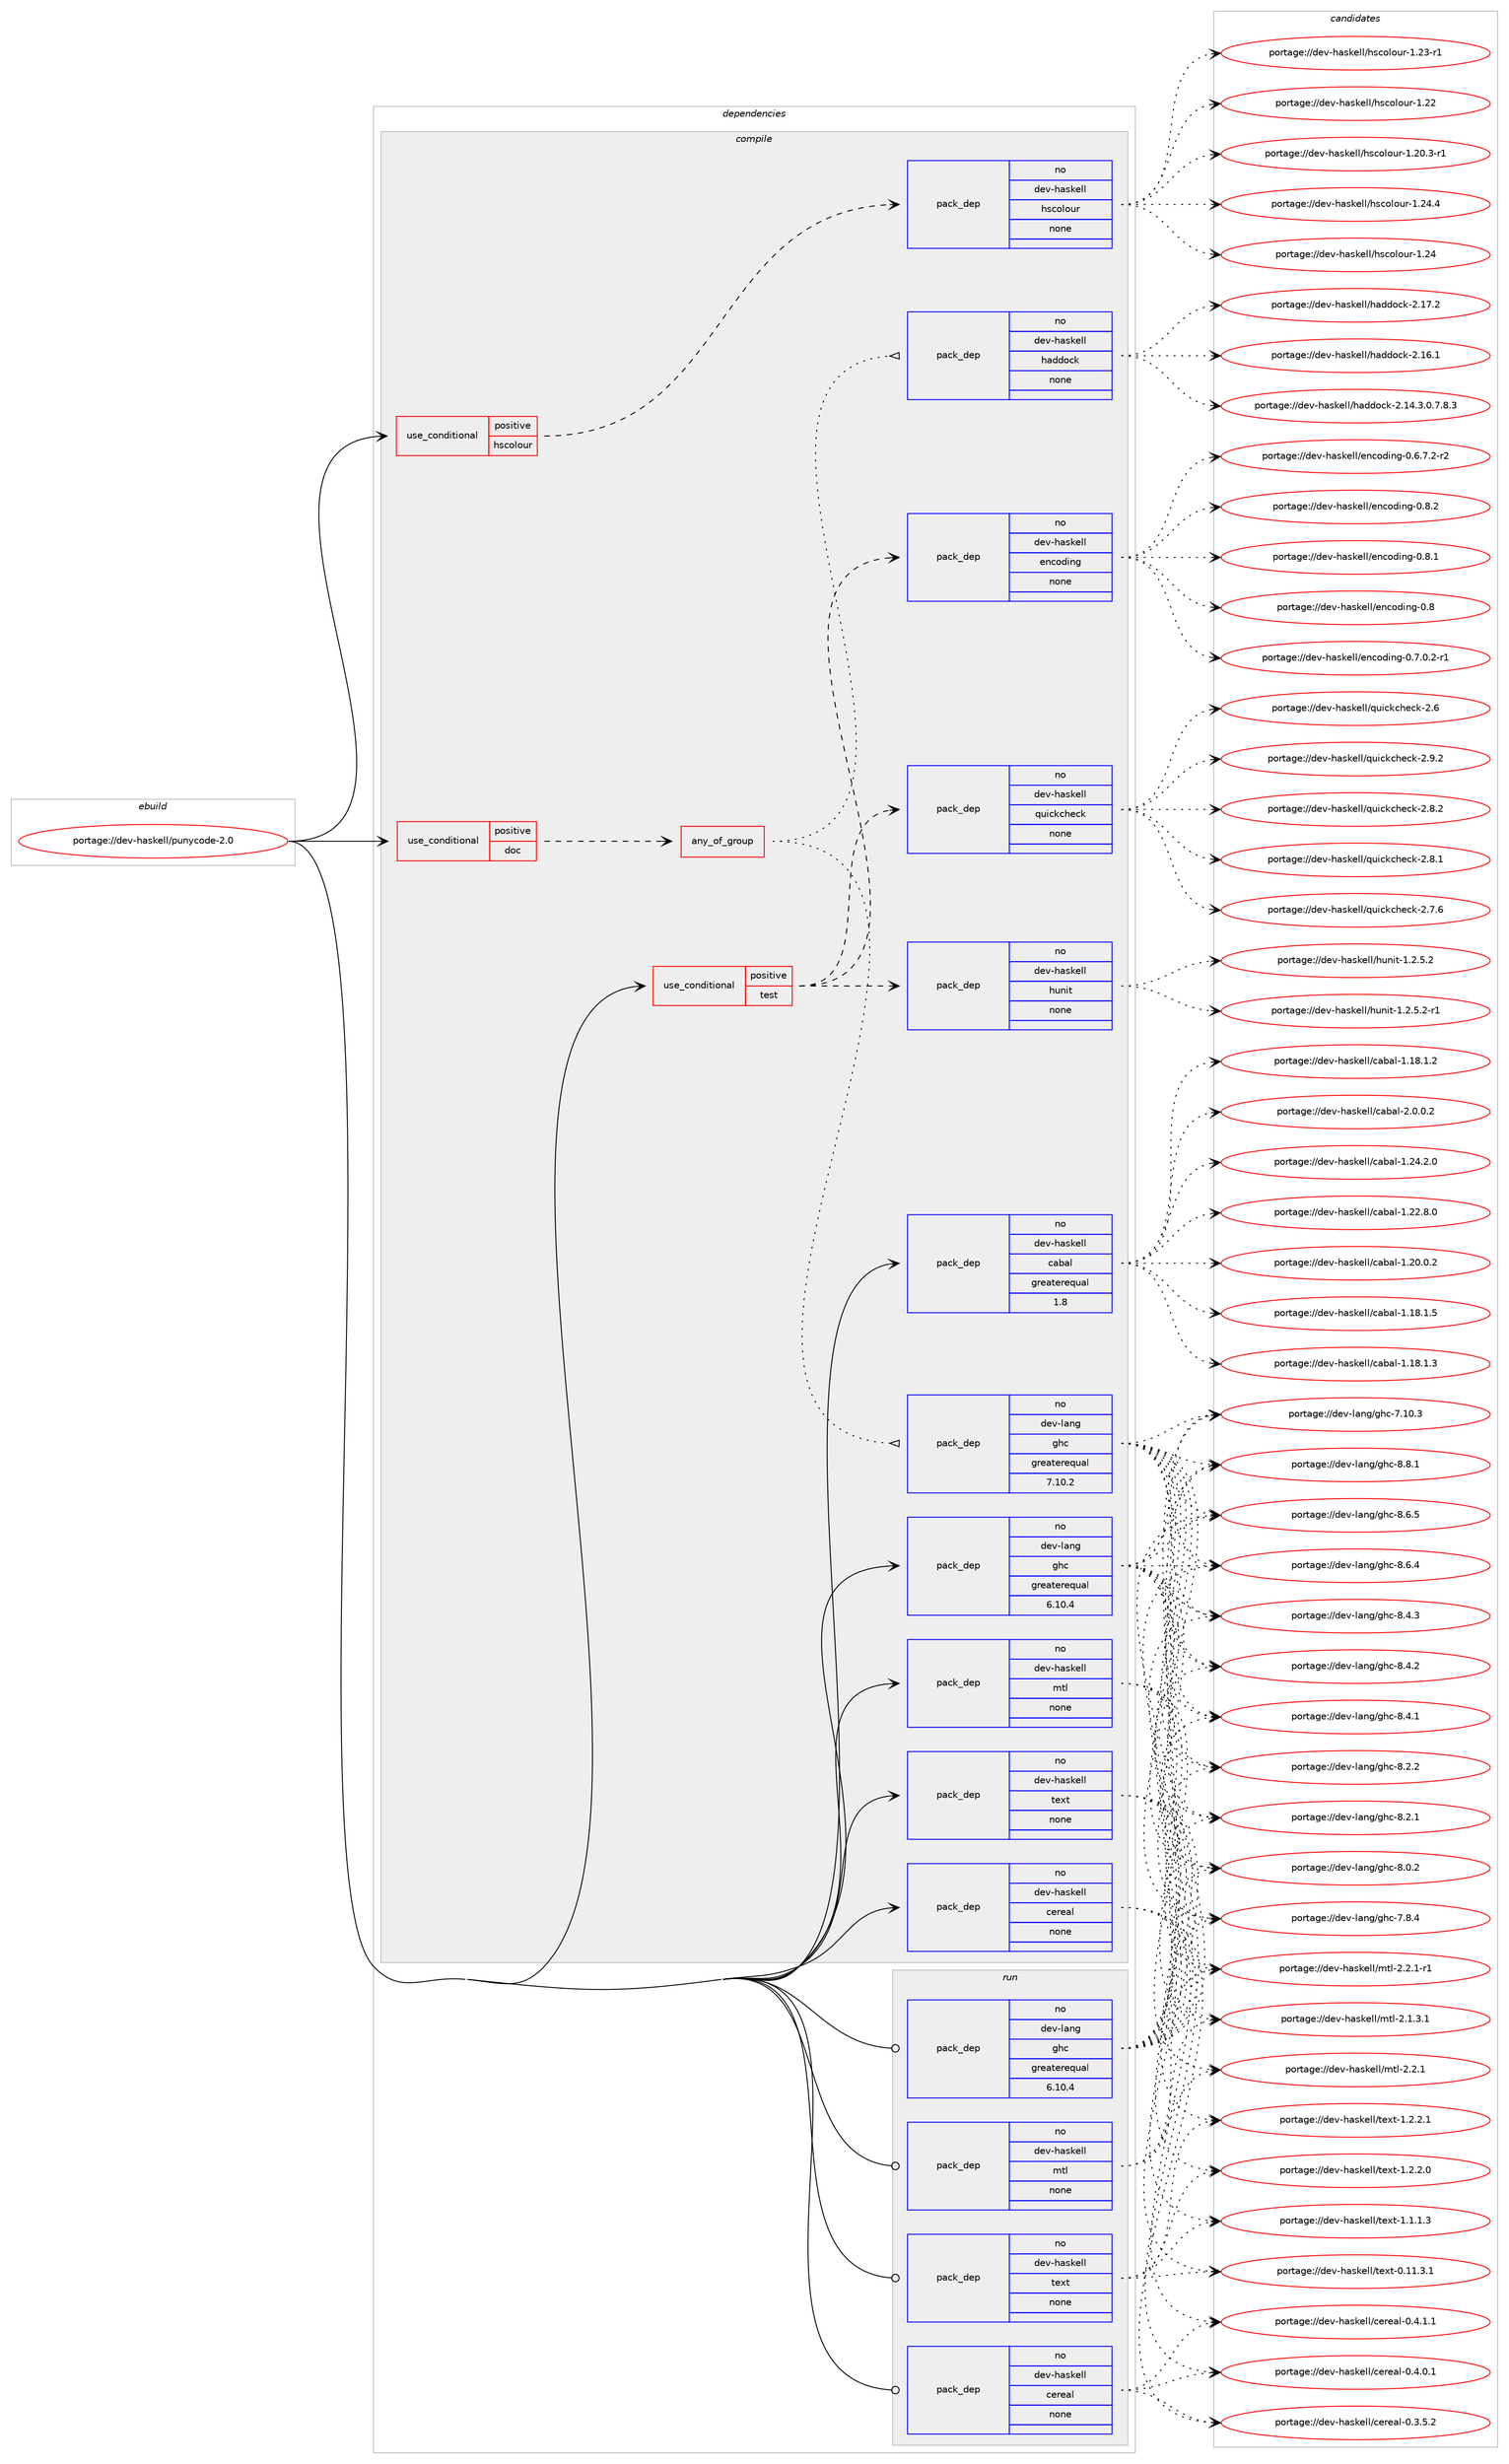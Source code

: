 digraph prolog {

# *************
# Graph options
# *************

newrank=true;
concentrate=true;
compound=true;
graph [rankdir=LR,fontname=Helvetica,fontsize=10,ranksep=1.5];#, ranksep=2.5, nodesep=0.2];
edge  [arrowhead=vee];
node  [fontname=Helvetica,fontsize=10];

# **********
# The ebuild
# **********

subgraph cluster_leftcol {
color=gray;
label=<<i>ebuild</i>>;
id [label="portage://dev-haskell/punycode-2.0", color=red, width=4, href="../dev-haskell/punycode-2.0.svg"];
}

# ****************
# The dependencies
# ****************

subgraph cluster_midcol {
color=gray;
label=<<i>dependencies</i>>;
subgraph cluster_compile {
fillcolor="#eeeeee";
style=filled;
label=<<i>compile</i>>;
subgraph cond132107 {
dependency547607 [label=<<TABLE BORDER="0" CELLBORDER="1" CELLSPACING="0" CELLPADDING="4"><TR><TD ROWSPAN="3" CELLPADDING="10">use_conditional</TD></TR><TR><TD>positive</TD></TR><TR><TD>doc</TD></TR></TABLE>>, shape=none, color=red];
subgraph any5877 {
dependency547608 [label=<<TABLE BORDER="0" CELLBORDER="1" CELLSPACING="0" CELLPADDING="4"><TR><TD CELLPADDING="10">any_of_group</TD></TR></TABLE>>, shape=none, color=red];subgraph pack409386 {
dependency547609 [label=<<TABLE BORDER="0" CELLBORDER="1" CELLSPACING="0" CELLPADDING="4" WIDTH="220"><TR><TD ROWSPAN="6" CELLPADDING="30">pack_dep</TD></TR><TR><TD WIDTH="110">no</TD></TR><TR><TD>dev-haskell</TD></TR><TR><TD>haddock</TD></TR><TR><TD>none</TD></TR><TR><TD></TD></TR></TABLE>>, shape=none, color=blue];
}
dependency547608:e -> dependency547609:w [weight=20,style="dotted",arrowhead="oinv"];
subgraph pack409387 {
dependency547610 [label=<<TABLE BORDER="0" CELLBORDER="1" CELLSPACING="0" CELLPADDING="4" WIDTH="220"><TR><TD ROWSPAN="6" CELLPADDING="30">pack_dep</TD></TR><TR><TD WIDTH="110">no</TD></TR><TR><TD>dev-lang</TD></TR><TR><TD>ghc</TD></TR><TR><TD>greaterequal</TD></TR><TR><TD>7.10.2</TD></TR></TABLE>>, shape=none, color=blue];
}
dependency547608:e -> dependency547610:w [weight=20,style="dotted",arrowhead="oinv"];
}
dependency547607:e -> dependency547608:w [weight=20,style="dashed",arrowhead="vee"];
}
id:e -> dependency547607:w [weight=20,style="solid",arrowhead="vee"];
subgraph cond132108 {
dependency547611 [label=<<TABLE BORDER="0" CELLBORDER="1" CELLSPACING="0" CELLPADDING="4"><TR><TD ROWSPAN="3" CELLPADDING="10">use_conditional</TD></TR><TR><TD>positive</TD></TR><TR><TD>hscolour</TD></TR></TABLE>>, shape=none, color=red];
subgraph pack409388 {
dependency547612 [label=<<TABLE BORDER="0" CELLBORDER="1" CELLSPACING="0" CELLPADDING="4" WIDTH="220"><TR><TD ROWSPAN="6" CELLPADDING="30">pack_dep</TD></TR><TR><TD WIDTH="110">no</TD></TR><TR><TD>dev-haskell</TD></TR><TR><TD>hscolour</TD></TR><TR><TD>none</TD></TR><TR><TD></TD></TR></TABLE>>, shape=none, color=blue];
}
dependency547611:e -> dependency547612:w [weight=20,style="dashed",arrowhead="vee"];
}
id:e -> dependency547611:w [weight=20,style="solid",arrowhead="vee"];
subgraph cond132109 {
dependency547613 [label=<<TABLE BORDER="0" CELLBORDER="1" CELLSPACING="0" CELLPADDING="4"><TR><TD ROWSPAN="3" CELLPADDING="10">use_conditional</TD></TR><TR><TD>positive</TD></TR><TR><TD>test</TD></TR></TABLE>>, shape=none, color=red];
subgraph pack409389 {
dependency547614 [label=<<TABLE BORDER="0" CELLBORDER="1" CELLSPACING="0" CELLPADDING="4" WIDTH="220"><TR><TD ROWSPAN="6" CELLPADDING="30">pack_dep</TD></TR><TR><TD WIDTH="110">no</TD></TR><TR><TD>dev-haskell</TD></TR><TR><TD>encoding</TD></TR><TR><TD>none</TD></TR><TR><TD></TD></TR></TABLE>>, shape=none, color=blue];
}
dependency547613:e -> dependency547614:w [weight=20,style="dashed",arrowhead="vee"];
subgraph pack409390 {
dependency547615 [label=<<TABLE BORDER="0" CELLBORDER="1" CELLSPACING="0" CELLPADDING="4" WIDTH="220"><TR><TD ROWSPAN="6" CELLPADDING="30">pack_dep</TD></TR><TR><TD WIDTH="110">no</TD></TR><TR><TD>dev-haskell</TD></TR><TR><TD>hunit</TD></TR><TR><TD>none</TD></TR><TR><TD></TD></TR></TABLE>>, shape=none, color=blue];
}
dependency547613:e -> dependency547615:w [weight=20,style="dashed",arrowhead="vee"];
subgraph pack409391 {
dependency547616 [label=<<TABLE BORDER="0" CELLBORDER="1" CELLSPACING="0" CELLPADDING="4" WIDTH="220"><TR><TD ROWSPAN="6" CELLPADDING="30">pack_dep</TD></TR><TR><TD WIDTH="110">no</TD></TR><TR><TD>dev-haskell</TD></TR><TR><TD>quickcheck</TD></TR><TR><TD>none</TD></TR><TR><TD></TD></TR></TABLE>>, shape=none, color=blue];
}
dependency547613:e -> dependency547616:w [weight=20,style="dashed",arrowhead="vee"];
}
id:e -> dependency547613:w [weight=20,style="solid",arrowhead="vee"];
subgraph pack409392 {
dependency547617 [label=<<TABLE BORDER="0" CELLBORDER="1" CELLSPACING="0" CELLPADDING="4" WIDTH="220"><TR><TD ROWSPAN="6" CELLPADDING="30">pack_dep</TD></TR><TR><TD WIDTH="110">no</TD></TR><TR><TD>dev-haskell</TD></TR><TR><TD>cabal</TD></TR><TR><TD>greaterequal</TD></TR><TR><TD>1.8</TD></TR></TABLE>>, shape=none, color=blue];
}
id:e -> dependency547617:w [weight=20,style="solid",arrowhead="vee"];
subgraph pack409393 {
dependency547618 [label=<<TABLE BORDER="0" CELLBORDER="1" CELLSPACING="0" CELLPADDING="4" WIDTH="220"><TR><TD ROWSPAN="6" CELLPADDING="30">pack_dep</TD></TR><TR><TD WIDTH="110">no</TD></TR><TR><TD>dev-haskell</TD></TR><TR><TD>cereal</TD></TR><TR><TD>none</TD></TR><TR><TD></TD></TR></TABLE>>, shape=none, color=blue];
}
id:e -> dependency547618:w [weight=20,style="solid",arrowhead="vee"];
subgraph pack409394 {
dependency547619 [label=<<TABLE BORDER="0" CELLBORDER="1" CELLSPACING="0" CELLPADDING="4" WIDTH="220"><TR><TD ROWSPAN="6" CELLPADDING="30">pack_dep</TD></TR><TR><TD WIDTH="110">no</TD></TR><TR><TD>dev-haskell</TD></TR><TR><TD>mtl</TD></TR><TR><TD>none</TD></TR><TR><TD></TD></TR></TABLE>>, shape=none, color=blue];
}
id:e -> dependency547619:w [weight=20,style="solid",arrowhead="vee"];
subgraph pack409395 {
dependency547620 [label=<<TABLE BORDER="0" CELLBORDER="1" CELLSPACING="0" CELLPADDING="4" WIDTH="220"><TR><TD ROWSPAN="6" CELLPADDING="30">pack_dep</TD></TR><TR><TD WIDTH="110">no</TD></TR><TR><TD>dev-haskell</TD></TR><TR><TD>text</TD></TR><TR><TD>none</TD></TR><TR><TD></TD></TR></TABLE>>, shape=none, color=blue];
}
id:e -> dependency547620:w [weight=20,style="solid",arrowhead="vee"];
subgraph pack409396 {
dependency547621 [label=<<TABLE BORDER="0" CELLBORDER="1" CELLSPACING="0" CELLPADDING="4" WIDTH="220"><TR><TD ROWSPAN="6" CELLPADDING="30">pack_dep</TD></TR><TR><TD WIDTH="110">no</TD></TR><TR><TD>dev-lang</TD></TR><TR><TD>ghc</TD></TR><TR><TD>greaterequal</TD></TR><TR><TD>6.10.4</TD></TR></TABLE>>, shape=none, color=blue];
}
id:e -> dependency547621:w [weight=20,style="solid",arrowhead="vee"];
}
subgraph cluster_compileandrun {
fillcolor="#eeeeee";
style=filled;
label=<<i>compile and run</i>>;
}
subgraph cluster_run {
fillcolor="#eeeeee";
style=filled;
label=<<i>run</i>>;
subgraph pack409397 {
dependency547622 [label=<<TABLE BORDER="0" CELLBORDER="1" CELLSPACING="0" CELLPADDING="4" WIDTH="220"><TR><TD ROWSPAN="6" CELLPADDING="30">pack_dep</TD></TR><TR><TD WIDTH="110">no</TD></TR><TR><TD>dev-haskell</TD></TR><TR><TD>cereal</TD></TR><TR><TD>none</TD></TR><TR><TD></TD></TR></TABLE>>, shape=none, color=blue];
}
id:e -> dependency547622:w [weight=20,style="solid",arrowhead="odot"];
subgraph pack409398 {
dependency547623 [label=<<TABLE BORDER="0" CELLBORDER="1" CELLSPACING="0" CELLPADDING="4" WIDTH="220"><TR><TD ROWSPAN="6" CELLPADDING="30">pack_dep</TD></TR><TR><TD WIDTH="110">no</TD></TR><TR><TD>dev-haskell</TD></TR><TR><TD>mtl</TD></TR><TR><TD>none</TD></TR><TR><TD></TD></TR></TABLE>>, shape=none, color=blue];
}
id:e -> dependency547623:w [weight=20,style="solid",arrowhead="odot"];
subgraph pack409399 {
dependency547624 [label=<<TABLE BORDER="0" CELLBORDER="1" CELLSPACING="0" CELLPADDING="4" WIDTH="220"><TR><TD ROWSPAN="6" CELLPADDING="30">pack_dep</TD></TR><TR><TD WIDTH="110">no</TD></TR><TR><TD>dev-haskell</TD></TR><TR><TD>text</TD></TR><TR><TD>none</TD></TR><TR><TD></TD></TR></TABLE>>, shape=none, color=blue];
}
id:e -> dependency547624:w [weight=20,style="solid",arrowhead="odot"];
subgraph pack409400 {
dependency547625 [label=<<TABLE BORDER="0" CELLBORDER="1" CELLSPACING="0" CELLPADDING="4" WIDTH="220"><TR><TD ROWSPAN="6" CELLPADDING="30">pack_dep</TD></TR><TR><TD WIDTH="110">no</TD></TR><TR><TD>dev-lang</TD></TR><TR><TD>ghc</TD></TR><TR><TD>greaterequal</TD></TR><TR><TD>6.10.4</TD></TR></TABLE>>, shape=none, color=blue];
}
id:e -> dependency547625:w [weight=20,style="solid",arrowhead="odot"];
}
}

# **************
# The candidates
# **************

subgraph cluster_choices {
rank=same;
color=gray;
label=<<i>candidates</i>>;

subgraph choice409386 {
color=black;
nodesep=1;
choice100101118451049711510710110810847104971001001119910745504649554650 [label="portage://dev-haskell/haddock-2.17.2", color=red, width=4,href="../dev-haskell/haddock-2.17.2.svg"];
choice100101118451049711510710110810847104971001001119910745504649544649 [label="portage://dev-haskell/haddock-2.16.1", color=red, width=4,href="../dev-haskell/haddock-2.16.1.svg"];
choice1001011184510497115107101108108471049710010011199107455046495246514648465546564651 [label="portage://dev-haskell/haddock-2.14.3.0.7.8.3", color=red, width=4,href="../dev-haskell/haddock-2.14.3.0.7.8.3.svg"];
dependency547609:e -> choice100101118451049711510710110810847104971001001119910745504649554650:w [style=dotted,weight="100"];
dependency547609:e -> choice100101118451049711510710110810847104971001001119910745504649544649:w [style=dotted,weight="100"];
dependency547609:e -> choice1001011184510497115107101108108471049710010011199107455046495246514648465546564651:w [style=dotted,weight="100"];
}
subgraph choice409387 {
color=black;
nodesep=1;
choice10010111845108971101034710310499455646564649 [label="portage://dev-lang/ghc-8.8.1", color=red, width=4,href="../dev-lang/ghc-8.8.1.svg"];
choice10010111845108971101034710310499455646544653 [label="portage://dev-lang/ghc-8.6.5", color=red, width=4,href="../dev-lang/ghc-8.6.5.svg"];
choice10010111845108971101034710310499455646544652 [label="portage://dev-lang/ghc-8.6.4", color=red, width=4,href="../dev-lang/ghc-8.6.4.svg"];
choice10010111845108971101034710310499455646524651 [label="portage://dev-lang/ghc-8.4.3", color=red, width=4,href="../dev-lang/ghc-8.4.3.svg"];
choice10010111845108971101034710310499455646524650 [label="portage://dev-lang/ghc-8.4.2", color=red, width=4,href="../dev-lang/ghc-8.4.2.svg"];
choice10010111845108971101034710310499455646524649 [label="portage://dev-lang/ghc-8.4.1", color=red, width=4,href="../dev-lang/ghc-8.4.1.svg"];
choice10010111845108971101034710310499455646504650 [label="portage://dev-lang/ghc-8.2.2", color=red, width=4,href="../dev-lang/ghc-8.2.2.svg"];
choice10010111845108971101034710310499455646504649 [label="portage://dev-lang/ghc-8.2.1", color=red, width=4,href="../dev-lang/ghc-8.2.1.svg"];
choice10010111845108971101034710310499455646484650 [label="portage://dev-lang/ghc-8.0.2", color=red, width=4,href="../dev-lang/ghc-8.0.2.svg"];
choice10010111845108971101034710310499455546564652 [label="portage://dev-lang/ghc-7.8.4", color=red, width=4,href="../dev-lang/ghc-7.8.4.svg"];
choice1001011184510897110103471031049945554649484651 [label="portage://dev-lang/ghc-7.10.3", color=red, width=4,href="../dev-lang/ghc-7.10.3.svg"];
dependency547610:e -> choice10010111845108971101034710310499455646564649:w [style=dotted,weight="100"];
dependency547610:e -> choice10010111845108971101034710310499455646544653:w [style=dotted,weight="100"];
dependency547610:e -> choice10010111845108971101034710310499455646544652:w [style=dotted,weight="100"];
dependency547610:e -> choice10010111845108971101034710310499455646524651:w [style=dotted,weight="100"];
dependency547610:e -> choice10010111845108971101034710310499455646524650:w [style=dotted,weight="100"];
dependency547610:e -> choice10010111845108971101034710310499455646524649:w [style=dotted,weight="100"];
dependency547610:e -> choice10010111845108971101034710310499455646504650:w [style=dotted,weight="100"];
dependency547610:e -> choice10010111845108971101034710310499455646504649:w [style=dotted,weight="100"];
dependency547610:e -> choice10010111845108971101034710310499455646484650:w [style=dotted,weight="100"];
dependency547610:e -> choice10010111845108971101034710310499455546564652:w [style=dotted,weight="100"];
dependency547610:e -> choice1001011184510897110103471031049945554649484651:w [style=dotted,weight="100"];
}
subgraph choice409388 {
color=black;
nodesep=1;
choice1001011184510497115107101108108471041159911110811111711445494650524652 [label="portage://dev-haskell/hscolour-1.24.4", color=red, width=4,href="../dev-haskell/hscolour-1.24.4.svg"];
choice100101118451049711510710110810847104115991111081111171144549465052 [label="portage://dev-haskell/hscolour-1.24", color=red, width=4,href="../dev-haskell/hscolour-1.24.svg"];
choice1001011184510497115107101108108471041159911110811111711445494650514511449 [label="portage://dev-haskell/hscolour-1.23-r1", color=red, width=4,href="../dev-haskell/hscolour-1.23-r1.svg"];
choice100101118451049711510710110810847104115991111081111171144549465050 [label="portage://dev-haskell/hscolour-1.22", color=red, width=4,href="../dev-haskell/hscolour-1.22.svg"];
choice10010111845104971151071011081084710411599111108111117114454946504846514511449 [label="portage://dev-haskell/hscolour-1.20.3-r1", color=red, width=4,href="../dev-haskell/hscolour-1.20.3-r1.svg"];
dependency547612:e -> choice1001011184510497115107101108108471041159911110811111711445494650524652:w [style=dotted,weight="100"];
dependency547612:e -> choice100101118451049711510710110810847104115991111081111171144549465052:w [style=dotted,weight="100"];
dependency547612:e -> choice1001011184510497115107101108108471041159911110811111711445494650514511449:w [style=dotted,weight="100"];
dependency547612:e -> choice100101118451049711510710110810847104115991111081111171144549465050:w [style=dotted,weight="100"];
dependency547612:e -> choice10010111845104971151071011081084710411599111108111117114454946504846514511449:w [style=dotted,weight="100"];
}
subgraph choice409389 {
color=black;
nodesep=1;
choice10010111845104971151071011081084710111099111100105110103454846564650 [label="portage://dev-haskell/encoding-0.8.2", color=red, width=4,href="../dev-haskell/encoding-0.8.2.svg"];
choice10010111845104971151071011081084710111099111100105110103454846564649 [label="portage://dev-haskell/encoding-0.8.1", color=red, width=4,href="../dev-haskell/encoding-0.8.1.svg"];
choice1001011184510497115107101108108471011109911110010511010345484656 [label="portage://dev-haskell/encoding-0.8", color=red, width=4,href="../dev-haskell/encoding-0.8.svg"];
choice1001011184510497115107101108108471011109911110010511010345484655464846504511449 [label="portage://dev-haskell/encoding-0.7.0.2-r1", color=red, width=4,href="../dev-haskell/encoding-0.7.0.2-r1.svg"];
choice1001011184510497115107101108108471011109911110010511010345484654465546504511450 [label="portage://dev-haskell/encoding-0.6.7.2-r2", color=red, width=4,href="../dev-haskell/encoding-0.6.7.2-r2.svg"];
dependency547614:e -> choice10010111845104971151071011081084710111099111100105110103454846564650:w [style=dotted,weight="100"];
dependency547614:e -> choice10010111845104971151071011081084710111099111100105110103454846564649:w [style=dotted,weight="100"];
dependency547614:e -> choice1001011184510497115107101108108471011109911110010511010345484656:w [style=dotted,weight="100"];
dependency547614:e -> choice1001011184510497115107101108108471011109911110010511010345484655464846504511449:w [style=dotted,weight="100"];
dependency547614:e -> choice1001011184510497115107101108108471011109911110010511010345484654465546504511450:w [style=dotted,weight="100"];
}
subgraph choice409390 {
color=black;
nodesep=1;
choice10010111845104971151071011081084710411711010511645494650465346504511449 [label="portage://dev-haskell/hunit-1.2.5.2-r1", color=red, width=4,href="../dev-haskell/hunit-1.2.5.2-r1.svg"];
choice1001011184510497115107101108108471041171101051164549465046534650 [label="portage://dev-haskell/hunit-1.2.5.2", color=red, width=4,href="../dev-haskell/hunit-1.2.5.2.svg"];
dependency547615:e -> choice10010111845104971151071011081084710411711010511645494650465346504511449:w [style=dotted,weight="100"];
dependency547615:e -> choice1001011184510497115107101108108471041171101051164549465046534650:w [style=dotted,weight="100"];
}
subgraph choice409391 {
color=black;
nodesep=1;
choice100101118451049711510710110810847113117105991079910410199107455046574650 [label="portage://dev-haskell/quickcheck-2.9.2", color=red, width=4,href="../dev-haskell/quickcheck-2.9.2.svg"];
choice100101118451049711510710110810847113117105991079910410199107455046564650 [label="portage://dev-haskell/quickcheck-2.8.2", color=red, width=4,href="../dev-haskell/quickcheck-2.8.2.svg"];
choice100101118451049711510710110810847113117105991079910410199107455046564649 [label="portage://dev-haskell/quickcheck-2.8.1", color=red, width=4,href="../dev-haskell/quickcheck-2.8.1.svg"];
choice100101118451049711510710110810847113117105991079910410199107455046554654 [label="portage://dev-haskell/quickcheck-2.7.6", color=red, width=4,href="../dev-haskell/quickcheck-2.7.6.svg"];
choice10010111845104971151071011081084711311710599107991041019910745504654 [label="portage://dev-haskell/quickcheck-2.6", color=red, width=4,href="../dev-haskell/quickcheck-2.6.svg"];
dependency547616:e -> choice100101118451049711510710110810847113117105991079910410199107455046574650:w [style=dotted,weight="100"];
dependency547616:e -> choice100101118451049711510710110810847113117105991079910410199107455046564650:w [style=dotted,weight="100"];
dependency547616:e -> choice100101118451049711510710110810847113117105991079910410199107455046564649:w [style=dotted,weight="100"];
dependency547616:e -> choice100101118451049711510710110810847113117105991079910410199107455046554654:w [style=dotted,weight="100"];
dependency547616:e -> choice10010111845104971151071011081084711311710599107991041019910745504654:w [style=dotted,weight="100"];
}
subgraph choice409392 {
color=black;
nodesep=1;
choice100101118451049711510710110810847999798971084550464846484650 [label="portage://dev-haskell/cabal-2.0.0.2", color=red, width=4,href="../dev-haskell/cabal-2.0.0.2.svg"];
choice10010111845104971151071011081084799979897108454946505246504648 [label="portage://dev-haskell/cabal-1.24.2.0", color=red, width=4,href="../dev-haskell/cabal-1.24.2.0.svg"];
choice10010111845104971151071011081084799979897108454946505046564648 [label="portage://dev-haskell/cabal-1.22.8.0", color=red, width=4,href="../dev-haskell/cabal-1.22.8.0.svg"];
choice10010111845104971151071011081084799979897108454946504846484650 [label="portage://dev-haskell/cabal-1.20.0.2", color=red, width=4,href="../dev-haskell/cabal-1.20.0.2.svg"];
choice10010111845104971151071011081084799979897108454946495646494653 [label="portage://dev-haskell/cabal-1.18.1.5", color=red, width=4,href="../dev-haskell/cabal-1.18.1.5.svg"];
choice10010111845104971151071011081084799979897108454946495646494651 [label="portage://dev-haskell/cabal-1.18.1.3", color=red, width=4,href="../dev-haskell/cabal-1.18.1.3.svg"];
choice10010111845104971151071011081084799979897108454946495646494650 [label="portage://dev-haskell/cabal-1.18.1.2", color=red, width=4,href="../dev-haskell/cabal-1.18.1.2.svg"];
dependency547617:e -> choice100101118451049711510710110810847999798971084550464846484650:w [style=dotted,weight="100"];
dependency547617:e -> choice10010111845104971151071011081084799979897108454946505246504648:w [style=dotted,weight="100"];
dependency547617:e -> choice10010111845104971151071011081084799979897108454946505046564648:w [style=dotted,weight="100"];
dependency547617:e -> choice10010111845104971151071011081084799979897108454946504846484650:w [style=dotted,weight="100"];
dependency547617:e -> choice10010111845104971151071011081084799979897108454946495646494653:w [style=dotted,weight="100"];
dependency547617:e -> choice10010111845104971151071011081084799979897108454946495646494651:w [style=dotted,weight="100"];
dependency547617:e -> choice10010111845104971151071011081084799979897108454946495646494650:w [style=dotted,weight="100"];
}
subgraph choice409393 {
color=black;
nodesep=1;
choice10010111845104971151071011081084799101114101971084548465246494649 [label="portage://dev-haskell/cereal-0.4.1.1", color=red, width=4,href="../dev-haskell/cereal-0.4.1.1.svg"];
choice10010111845104971151071011081084799101114101971084548465246484649 [label="portage://dev-haskell/cereal-0.4.0.1", color=red, width=4,href="../dev-haskell/cereal-0.4.0.1.svg"];
choice10010111845104971151071011081084799101114101971084548465146534650 [label="portage://dev-haskell/cereal-0.3.5.2", color=red, width=4,href="../dev-haskell/cereal-0.3.5.2.svg"];
dependency547618:e -> choice10010111845104971151071011081084799101114101971084548465246494649:w [style=dotted,weight="100"];
dependency547618:e -> choice10010111845104971151071011081084799101114101971084548465246484649:w [style=dotted,weight="100"];
dependency547618:e -> choice10010111845104971151071011081084799101114101971084548465146534650:w [style=dotted,weight="100"];
}
subgraph choice409394 {
color=black;
nodesep=1;
choice1001011184510497115107101108108471091161084550465046494511449 [label="portage://dev-haskell/mtl-2.2.1-r1", color=red, width=4,href="../dev-haskell/mtl-2.2.1-r1.svg"];
choice100101118451049711510710110810847109116108455046504649 [label="portage://dev-haskell/mtl-2.2.1", color=red, width=4,href="../dev-haskell/mtl-2.2.1.svg"];
choice1001011184510497115107101108108471091161084550464946514649 [label="portage://dev-haskell/mtl-2.1.3.1", color=red, width=4,href="../dev-haskell/mtl-2.1.3.1.svg"];
dependency547619:e -> choice1001011184510497115107101108108471091161084550465046494511449:w [style=dotted,weight="100"];
dependency547619:e -> choice100101118451049711510710110810847109116108455046504649:w [style=dotted,weight="100"];
dependency547619:e -> choice1001011184510497115107101108108471091161084550464946514649:w [style=dotted,weight="100"];
}
subgraph choice409395 {
color=black;
nodesep=1;
choice1001011184510497115107101108108471161011201164549465046504649 [label="portage://dev-haskell/text-1.2.2.1", color=red, width=4,href="../dev-haskell/text-1.2.2.1.svg"];
choice1001011184510497115107101108108471161011201164549465046504648 [label="portage://dev-haskell/text-1.2.2.0", color=red, width=4,href="../dev-haskell/text-1.2.2.0.svg"];
choice1001011184510497115107101108108471161011201164549464946494651 [label="portage://dev-haskell/text-1.1.1.3", color=red, width=4,href="../dev-haskell/text-1.1.1.3.svg"];
choice100101118451049711510710110810847116101120116454846494946514649 [label="portage://dev-haskell/text-0.11.3.1", color=red, width=4,href="../dev-haskell/text-0.11.3.1.svg"];
dependency547620:e -> choice1001011184510497115107101108108471161011201164549465046504649:w [style=dotted,weight="100"];
dependency547620:e -> choice1001011184510497115107101108108471161011201164549465046504648:w [style=dotted,weight="100"];
dependency547620:e -> choice1001011184510497115107101108108471161011201164549464946494651:w [style=dotted,weight="100"];
dependency547620:e -> choice100101118451049711510710110810847116101120116454846494946514649:w [style=dotted,weight="100"];
}
subgraph choice409396 {
color=black;
nodesep=1;
choice10010111845108971101034710310499455646564649 [label="portage://dev-lang/ghc-8.8.1", color=red, width=4,href="../dev-lang/ghc-8.8.1.svg"];
choice10010111845108971101034710310499455646544653 [label="portage://dev-lang/ghc-8.6.5", color=red, width=4,href="../dev-lang/ghc-8.6.5.svg"];
choice10010111845108971101034710310499455646544652 [label="portage://dev-lang/ghc-8.6.4", color=red, width=4,href="../dev-lang/ghc-8.6.4.svg"];
choice10010111845108971101034710310499455646524651 [label="portage://dev-lang/ghc-8.4.3", color=red, width=4,href="../dev-lang/ghc-8.4.3.svg"];
choice10010111845108971101034710310499455646524650 [label="portage://dev-lang/ghc-8.4.2", color=red, width=4,href="../dev-lang/ghc-8.4.2.svg"];
choice10010111845108971101034710310499455646524649 [label="portage://dev-lang/ghc-8.4.1", color=red, width=4,href="../dev-lang/ghc-8.4.1.svg"];
choice10010111845108971101034710310499455646504650 [label="portage://dev-lang/ghc-8.2.2", color=red, width=4,href="../dev-lang/ghc-8.2.2.svg"];
choice10010111845108971101034710310499455646504649 [label="portage://dev-lang/ghc-8.2.1", color=red, width=4,href="../dev-lang/ghc-8.2.1.svg"];
choice10010111845108971101034710310499455646484650 [label="portage://dev-lang/ghc-8.0.2", color=red, width=4,href="../dev-lang/ghc-8.0.2.svg"];
choice10010111845108971101034710310499455546564652 [label="portage://dev-lang/ghc-7.8.4", color=red, width=4,href="../dev-lang/ghc-7.8.4.svg"];
choice1001011184510897110103471031049945554649484651 [label="portage://dev-lang/ghc-7.10.3", color=red, width=4,href="../dev-lang/ghc-7.10.3.svg"];
dependency547621:e -> choice10010111845108971101034710310499455646564649:w [style=dotted,weight="100"];
dependency547621:e -> choice10010111845108971101034710310499455646544653:w [style=dotted,weight="100"];
dependency547621:e -> choice10010111845108971101034710310499455646544652:w [style=dotted,weight="100"];
dependency547621:e -> choice10010111845108971101034710310499455646524651:w [style=dotted,weight="100"];
dependency547621:e -> choice10010111845108971101034710310499455646524650:w [style=dotted,weight="100"];
dependency547621:e -> choice10010111845108971101034710310499455646524649:w [style=dotted,weight="100"];
dependency547621:e -> choice10010111845108971101034710310499455646504650:w [style=dotted,weight="100"];
dependency547621:e -> choice10010111845108971101034710310499455646504649:w [style=dotted,weight="100"];
dependency547621:e -> choice10010111845108971101034710310499455646484650:w [style=dotted,weight="100"];
dependency547621:e -> choice10010111845108971101034710310499455546564652:w [style=dotted,weight="100"];
dependency547621:e -> choice1001011184510897110103471031049945554649484651:w [style=dotted,weight="100"];
}
subgraph choice409397 {
color=black;
nodesep=1;
choice10010111845104971151071011081084799101114101971084548465246494649 [label="portage://dev-haskell/cereal-0.4.1.1", color=red, width=4,href="../dev-haskell/cereal-0.4.1.1.svg"];
choice10010111845104971151071011081084799101114101971084548465246484649 [label="portage://dev-haskell/cereal-0.4.0.1", color=red, width=4,href="../dev-haskell/cereal-0.4.0.1.svg"];
choice10010111845104971151071011081084799101114101971084548465146534650 [label="portage://dev-haskell/cereal-0.3.5.2", color=red, width=4,href="../dev-haskell/cereal-0.3.5.2.svg"];
dependency547622:e -> choice10010111845104971151071011081084799101114101971084548465246494649:w [style=dotted,weight="100"];
dependency547622:e -> choice10010111845104971151071011081084799101114101971084548465246484649:w [style=dotted,weight="100"];
dependency547622:e -> choice10010111845104971151071011081084799101114101971084548465146534650:w [style=dotted,weight="100"];
}
subgraph choice409398 {
color=black;
nodesep=1;
choice1001011184510497115107101108108471091161084550465046494511449 [label="portage://dev-haskell/mtl-2.2.1-r1", color=red, width=4,href="../dev-haskell/mtl-2.2.1-r1.svg"];
choice100101118451049711510710110810847109116108455046504649 [label="portage://dev-haskell/mtl-2.2.1", color=red, width=4,href="../dev-haskell/mtl-2.2.1.svg"];
choice1001011184510497115107101108108471091161084550464946514649 [label="portage://dev-haskell/mtl-2.1.3.1", color=red, width=4,href="../dev-haskell/mtl-2.1.3.1.svg"];
dependency547623:e -> choice1001011184510497115107101108108471091161084550465046494511449:w [style=dotted,weight="100"];
dependency547623:e -> choice100101118451049711510710110810847109116108455046504649:w [style=dotted,weight="100"];
dependency547623:e -> choice1001011184510497115107101108108471091161084550464946514649:w [style=dotted,weight="100"];
}
subgraph choice409399 {
color=black;
nodesep=1;
choice1001011184510497115107101108108471161011201164549465046504649 [label="portage://dev-haskell/text-1.2.2.1", color=red, width=4,href="../dev-haskell/text-1.2.2.1.svg"];
choice1001011184510497115107101108108471161011201164549465046504648 [label="portage://dev-haskell/text-1.2.2.0", color=red, width=4,href="../dev-haskell/text-1.2.2.0.svg"];
choice1001011184510497115107101108108471161011201164549464946494651 [label="portage://dev-haskell/text-1.1.1.3", color=red, width=4,href="../dev-haskell/text-1.1.1.3.svg"];
choice100101118451049711510710110810847116101120116454846494946514649 [label="portage://dev-haskell/text-0.11.3.1", color=red, width=4,href="../dev-haskell/text-0.11.3.1.svg"];
dependency547624:e -> choice1001011184510497115107101108108471161011201164549465046504649:w [style=dotted,weight="100"];
dependency547624:e -> choice1001011184510497115107101108108471161011201164549465046504648:w [style=dotted,weight="100"];
dependency547624:e -> choice1001011184510497115107101108108471161011201164549464946494651:w [style=dotted,weight="100"];
dependency547624:e -> choice100101118451049711510710110810847116101120116454846494946514649:w [style=dotted,weight="100"];
}
subgraph choice409400 {
color=black;
nodesep=1;
choice10010111845108971101034710310499455646564649 [label="portage://dev-lang/ghc-8.8.1", color=red, width=4,href="../dev-lang/ghc-8.8.1.svg"];
choice10010111845108971101034710310499455646544653 [label="portage://dev-lang/ghc-8.6.5", color=red, width=4,href="../dev-lang/ghc-8.6.5.svg"];
choice10010111845108971101034710310499455646544652 [label="portage://dev-lang/ghc-8.6.4", color=red, width=4,href="../dev-lang/ghc-8.6.4.svg"];
choice10010111845108971101034710310499455646524651 [label="portage://dev-lang/ghc-8.4.3", color=red, width=4,href="../dev-lang/ghc-8.4.3.svg"];
choice10010111845108971101034710310499455646524650 [label="portage://dev-lang/ghc-8.4.2", color=red, width=4,href="../dev-lang/ghc-8.4.2.svg"];
choice10010111845108971101034710310499455646524649 [label="portage://dev-lang/ghc-8.4.1", color=red, width=4,href="../dev-lang/ghc-8.4.1.svg"];
choice10010111845108971101034710310499455646504650 [label="portage://dev-lang/ghc-8.2.2", color=red, width=4,href="../dev-lang/ghc-8.2.2.svg"];
choice10010111845108971101034710310499455646504649 [label="portage://dev-lang/ghc-8.2.1", color=red, width=4,href="../dev-lang/ghc-8.2.1.svg"];
choice10010111845108971101034710310499455646484650 [label="portage://dev-lang/ghc-8.0.2", color=red, width=4,href="../dev-lang/ghc-8.0.2.svg"];
choice10010111845108971101034710310499455546564652 [label="portage://dev-lang/ghc-7.8.4", color=red, width=4,href="../dev-lang/ghc-7.8.4.svg"];
choice1001011184510897110103471031049945554649484651 [label="portage://dev-lang/ghc-7.10.3", color=red, width=4,href="../dev-lang/ghc-7.10.3.svg"];
dependency547625:e -> choice10010111845108971101034710310499455646564649:w [style=dotted,weight="100"];
dependency547625:e -> choice10010111845108971101034710310499455646544653:w [style=dotted,weight="100"];
dependency547625:e -> choice10010111845108971101034710310499455646544652:w [style=dotted,weight="100"];
dependency547625:e -> choice10010111845108971101034710310499455646524651:w [style=dotted,weight="100"];
dependency547625:e -> choice10010111845108971101034710310499455646524650:w [style=dotted,weight="100"];
dependency547625:e -> choice10010111845108971101034710310499455646524649:w [style=dotted,weight="100"];
dependency547625:e -> choice10010111845108971101034710310499455646504650:w [style=dotted,weight="100"];
dependency547625:e -> choice10010111845108971101034710310499455646504649:w [style=dotted,weight="100"];
dependency547625:e -> choice10010111845108971101034710310499455646484650:w [style=dotted,weight="100"];
dependency547625:e -> choice10010111845108971101034710310499455546564652:w [style=dotted,weight="100"];
dependency547625:e -> choice1001011184510897110103471031049945554649484651:w [style=dotted,weight="100"];
}
}

}
